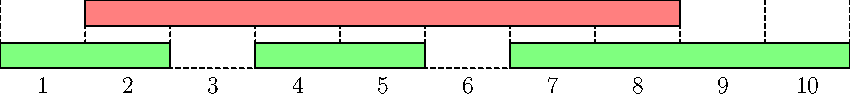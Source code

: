 size(15cm);

// course = {start, finish, "height offset", "color"}
// where "color" is 0 for grey, 1 for green, 2 for red
int courses[][] = {
    {1, 2, 0, 1},
    {4, 5, 0, 1},
    {7, 10, 0, 1},
    {2, 8, 1, 2},
};

int left = courses[0][0];
int right = courses[0][1];
int highest_base = courses[0][2];

for (int i=0; i<courses.length; i+=1) {
    left = min(left, courses[i][0]);
    right = max(right, courses[i][1]);
    highest_base = max(highest_base, courses[i][2]);
}

real course_height = 0.3;

pen dotted = linetype(new real[] {4, 4});
draw((left - 1, 0) -- (right, 0), dotted);
for (int i=left-1; i<=right; i+=1) {
    draw((i, 0) -- (i, 0.5 * highest_base + course_height), dotted);
}

for (int i=left; i<=right; i+=1) {
    label("$" + (string)i + "$", (i - 0.5, -0.2));
}

for (int i=0; i<courses.length; i+=1) {
    pen p;
    if (courses[i][3] == 0) {
        p = gray(0.8);
    } else if (courses[i][3] == 1) {
        p = rgb(0.5, 1, 0.5);
    } else {
        p = rgb(1, 0.5, 0.5);
    }

    real h = courses[i][2] * 0.5;

    filldraw(
        (courses[i][0]-1, h) --
        (courses[i][1], h) --
        (courses[i][1], h + course_height) --
        (courses[i][0]-1, h + course_height) --
        cycle,
        p
    );
}